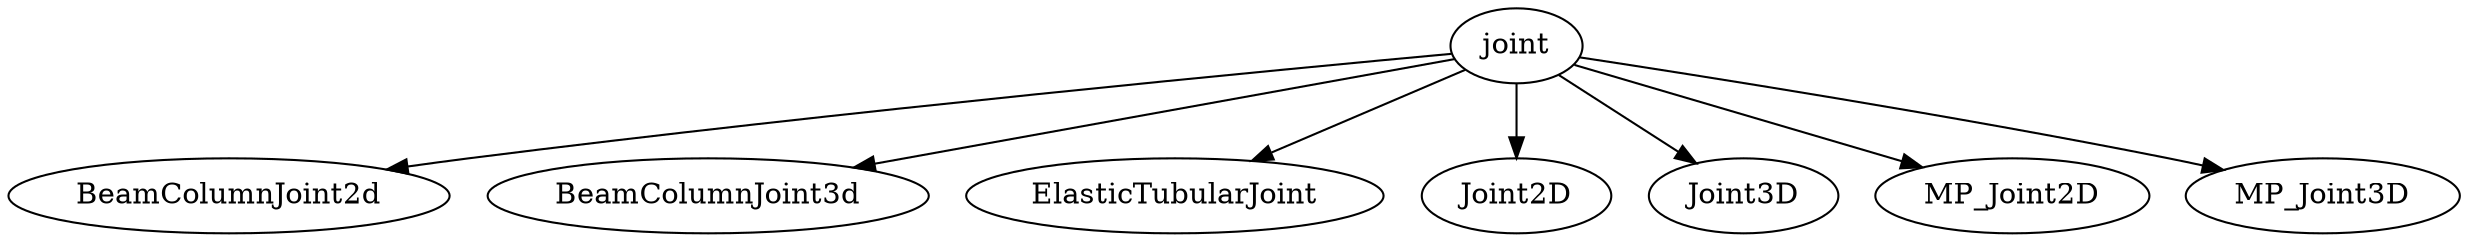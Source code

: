 digraph gra1{
//子图七
"joint"->{"BeamColumnJoint2d";
"BeamColumnJoint3d";
"ElasticTubularJoint";
"Joint2D";
"Joint3D";
"MP_Joint2D";
"MP_Joint3D"}
}